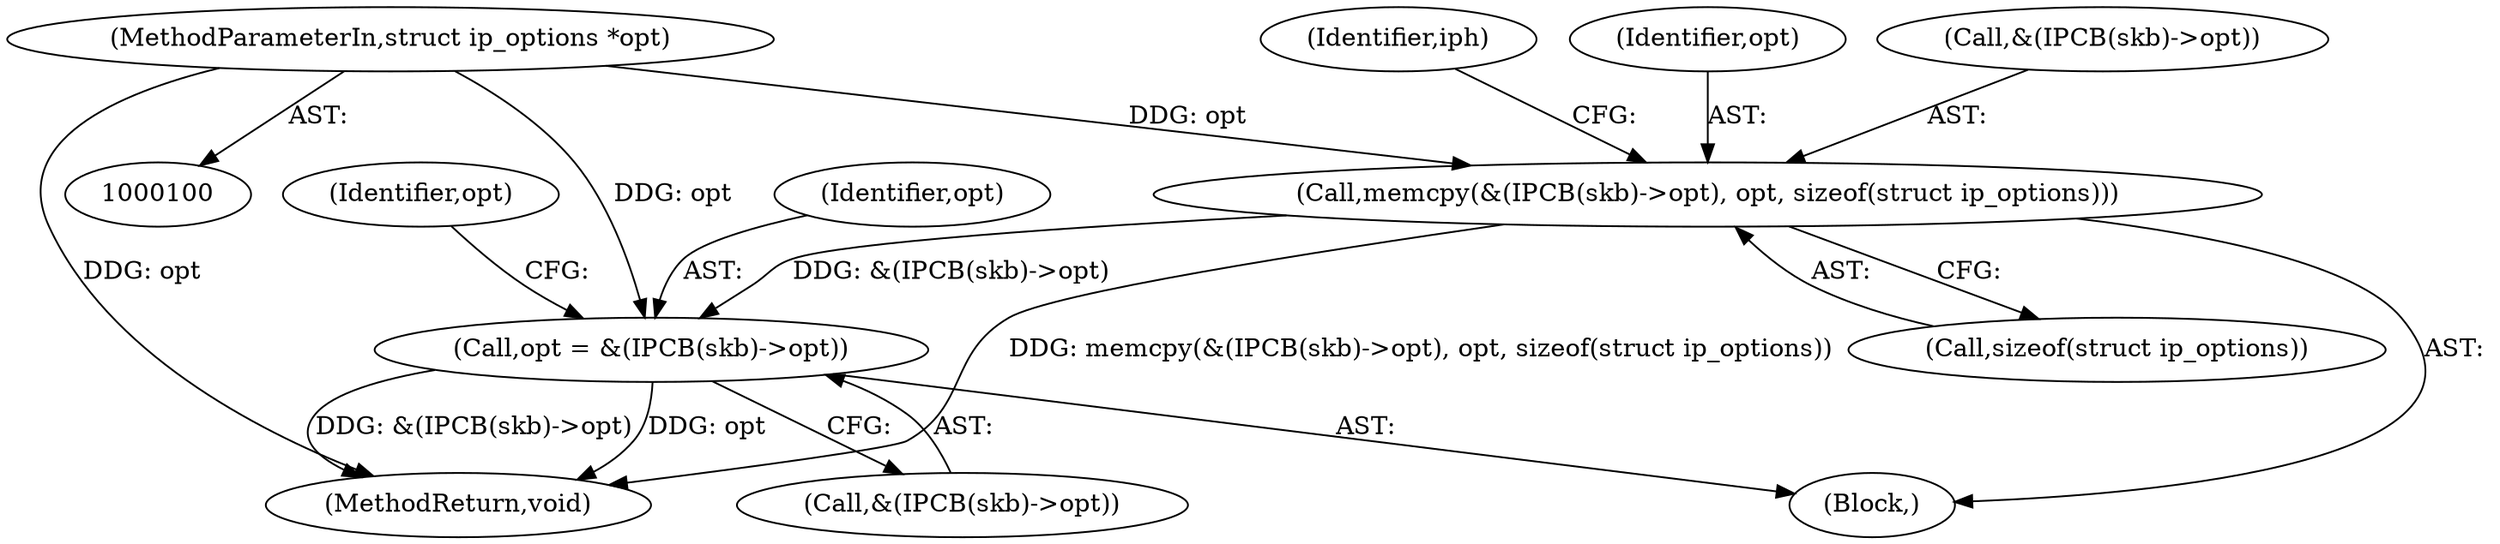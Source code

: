 digraph "0_linux_f6d8bd051c391c1c0458a30b2a7abcd939329259_15@API" {
"1000112" [label="(Call,memcpy(&(IPCB(skb)->opt), opt, sizeof(struct ip_options)))"];
"1000102" [label="(MethodParameterIn,struct ip_options *opt)"];
"1000132" [label="(Call,opt = &(IPCB(skb)->opt))"];
"1000133" [label="(Identifier,opt)"];
"1000113" [label="(Call,&(IPCB(skb)->opt))"];
"1000123" [label="(Identifier,iph)"];
"1000106" [label="(Block,)"];
"1000134" [label="(Call,&(IPCB(skb)->opt))"];
"1000141" [label="(Identifier,opt)"];
"1000118" [label="(Identifier,opt)"];
"1000102" [label="(MethodParameterIn,struct ip_options *opt)"];
"1000316" [label="(MethodReturn,void)"];
"1000119" [label="(Call,sizeof(struct ip_options))"];
"1000132" [label="(Call,opt = &(IPCB(skb)->opt))"];
"1000112" [label="(Call,memcpy(&(IPCB(skb)->opt), opt, sizeof(struct ip_options)))"];
"1000112" -> "1000106"  [label="AST: "];
"1000112" -> "1000119"  [label="CFG: "];
"1000113" -> "1000112"  [label="AST: "];
"1000118" -> "1000112"  [label="AST: "];
"1000119" -> "1000112"  [label="AST: "];
"1000123" -> "1000112"  [label="CFG: "];
"1000112" -> "1000316"  [label="DDG: memcpy(&(IPCB(skb)->opt), opt, sizeof(struct ip_options))"];
"1000102" -> "1000112"  [label="DDG: opt"];
"1000112" -> "1000132"  [label="DDG: &(IPCB(skb)->opt)"];
"1000102" -> "1000100"  [label="AST: "];
"1000102" -> "1000316"  [label="DDG: opt"];
"1000102" -> "1000132"  [label="DDG: opt"];
"1000132" -> "1000106"  [label="AST: "];
"1000132" -> "1000134"  [label="CFG: "];
"1000133" -> "1000132"  [label="AST: "];
"1000134" -> "1000132"  [label="AST: "];
"1000141" -> "1000132"  [label="CFG: "];
"1000132" -> "1000316"  [label="DDG: &(IPCB(skb)->opt)"];
"1000132" -> "1000316"  [label="DDG: opt"];
}
